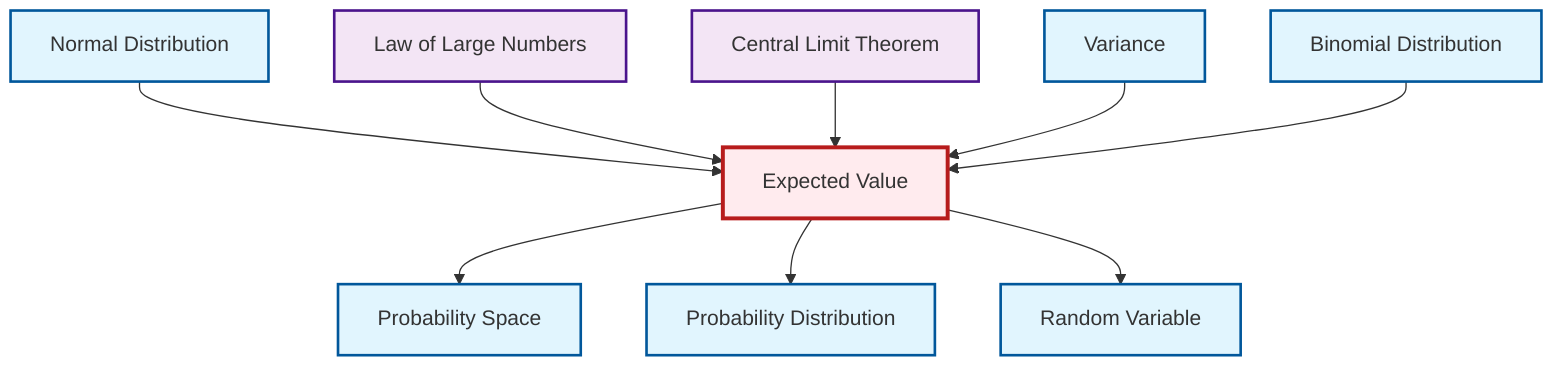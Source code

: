 graph TD
    classDef definition fill:#e1f5fe,stroke:#01579b,stroke-width:2px
    classDef theorem fill:#f3e5f5,stroke:#4a148c,stroke-width:2px
    classDef axiom fill:#fff3e0,stroke:#e65100,stroke-width:2px
    classDef example fill:#e8f5e9,stroke:#1b5e20,stroke-width:2px
    classDef current fill:#ffebee,stroke:#b71c1c,stroke-width:3px
    def-normal-distribution["Normal Distribution"]:::definition
    def-probability-space["Probability Space"]:::definition
    thm-law-of-large-numbers["Law of Large Numbers"]:::theorem
    thm-central-limit["Central Limit Theorem"]:::theorem
    def-random-variable["Random Variable"]:::definition
    def-probability-distribution["Probability Distribution"]:::definition
    def-variance["Variance"]:::definition
    def-binomial-distribution["Binomial Distribution"]:::definition
    def-expectation["Expected Value"]:::definition
    def-normal-distribution --> def-expectation
    def-expectation --> def-probability-space
    thm-law-of-large-numbers --> def-expectation
    thm-central-limit --> def-expectation
    def-variance --> def-expectation
    def-expectation --> def-probability-distribution
    def-binomial-distribution --> def-expectation
    def-expectation --> def-random-variable
    class def-expectation current